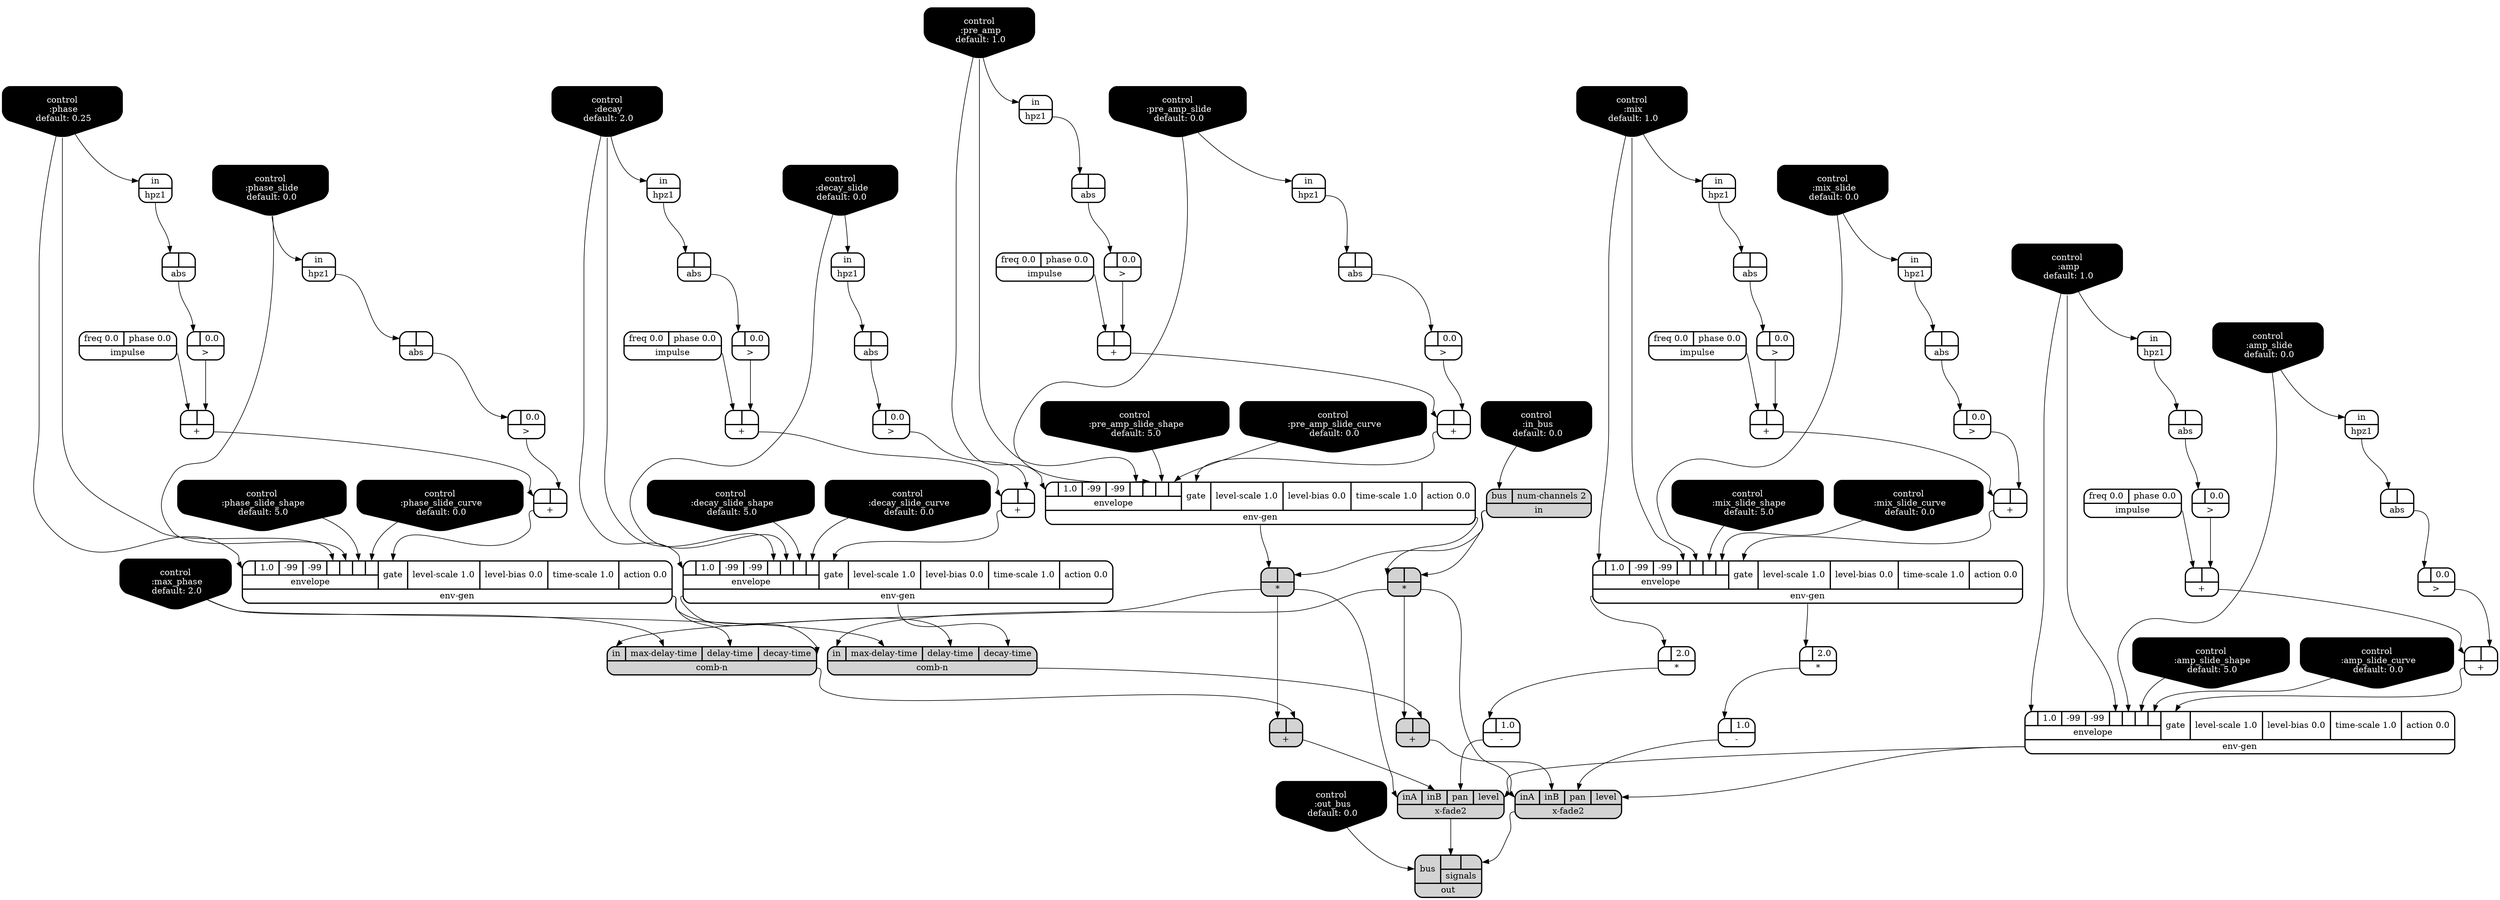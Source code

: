digraph synthdef {
34 [label = "{{ <a> |<b> } |<__UG_NAME__>* }" style="filled, bold, rounded"  shape=record rankdir=LR];
67 [label = "{{ <a> |<b> 2.0} |<__UG_NAME__>* }" style="bold, rounded" shape=record rankdir=LR];
80 [label = "{{ <a> |<b> } |<__UG_NAME__>* }" style="filled, bold, rounded"  shape=record rankdir=LR];
83 [label = "{{ <a> |<b> 2.0} |<__UG_NAME__>* }" style="bold, rounded" shape=record rankdir=LR];
30 [label = "{{ <a> |<b> } |<__UG_NAME__>+ }" style="bold, rounded" shape=record rankdir=LR];
31 [label = "{{ <a> |<b> } |<__UG_NAME__>+ }" style="bold, rounded" shape=record rankdir=LR];
39 [label = "{{ <a> |<b> } |<__UG_NAME__>+ }" style="bold, rounded" shape=record rankdir=LR];
43 [label = "{{ <a> |<b> } |<__UG_NAME__>+ }" style="bold, rounded" shape=record rankdir=LR];
49 [label = "{{ <a> |<b> } |<__UG_NAME__>+ }" style="bold, rounded" shape=record rankdir=LR];
53 [label = "{{ <a> |<b> } |<__UG_NAME__>+ }" style="bold, rounded" shape=record rankdir=LR];
56 [label = "{{ <a> |<b> } |<__UG_NAME__>+ }" style="filled, bold, rounded"  shape=record rankdir=LR];
61 [label = "{{ <a> |<b> } |<__UG_NAME__>+ }" style="bold, rounded" shape=record rankdir=LR];
65 [label = "{{ <a> |<b> } |<__UG_NAME__>+ }" style="bold, rounded" shape=record rankdir=LR];
73 [label = "{{ <a> |<b> } |<__UG_NAME__>+ }" style="bold, rounded" shape=record rankdir=LR];
77 [label = "{{ <a> |<b> } |<__UG_NAME__>+ }" style="bold, rounded" shape=record rankdir=LR];
82 [label = "{{ <a> |<b> } |<__UG_NAME__>+ }" style="filled, bold, rounded"  shape=record rankdir=LR];
68 [label = "{{ <a> |<b> 1.0} |<__UG_NAME__>- }" style="bold, rounded" shape=record rankdir=LR];
84 [label = "{{ <a> |<b> 1.0} |<__UG_NAME__>- }" style="bold, rounded" shape=record rankdir=LR];
25 [label = "{{ <a> |<b> 0.0} |<__UG_NAME__>\> }" style="bold, rounded" shape=record rankdir=LR];
29 [label = "{{ <a> |<b> 0.0} |<__UG_NAME__>\> }" style="bold, rounded" shape=record rankdir=LR];
38 [label = "{{ <a> |<b> 0.0} |<__UG_NAME__>\> }" style="bold, rounded" shape=record rankdir=LR];
42 [label = "{{ <a> |<b> 0.0} |<__UG_NAME__>\> }" style="bold, rounded" shape=record rankdir=LR];
48 [label = "{{ <a> |<b> 0.0} |<__UG_NAME__>\> }" style="bold, rounded" shape=record rankdir=LR];
52 [label = "{{ <a> |<b> 0.0} |<__UG_NAME__>\> }" style="bold, rounded" shape=record rankdir=LR];
60 [label = "{{ <a> |<b> 0.0} |<__UG_NAME__>\> }" style="bold, rounded" shape=record rankdir=LR];
64 [label = "{{ <a> |<b> 0.0} |<__UG_NAME__>\> }" style="bold, rounded" shape=record rankdir=LR];
72 [label = "{{ <a> |<b> 0.0} |<__UG_NAME__>\> }" style="bold, rounded" shape=record rankdir=LR];
76 [label = "{{ <a> |<b> 0.0} |<__UG_NAME__>\> }" style="bold, rounded" shape=record rankdir=LR];
24 [label = "{{ <a> |<b> } |<__UG_NAME__>abs }" style="bold, rounded" shape=record rankdir=LR];
28 [label = "{{ <a> |<b> } |<__UG_NAME__>abs }" style="bold, rounded" shape=record rankdir=LR];
37 [label = "{{ <a> |<b> } |<__UG_NAME__>abs }" style="bold, rounded" shape=record rankdir=LR];
41 [label = "{{ <a> |<b> } |<__UG_NAME__>abs }" style="bold, rounded" shape=record rankdir=LR];
47 [label = "{{ <a> |<b> } |<__UG_NAME__>abs }" style="bold, rounded" shape=record rankdir=LR];
51 [label = "{{ <a> |<b> } |<__UG_NAME__>abs }" style="bold, rounded" shape=record rankdir=LR];
59 [label = "{{ <a> |<b> } |<__UG_NAME__>abs }" style="bold, rounded" shape=record rankdir=LR];
63 [label = "{{ <a> |<b> } |<__UG_NAME__>abs }" style="bold, rounded" shape=record rankdir=LR];
71 [label = "{{ <a> |<b> } |<__UG_NAME__>abs }" style="bold, rounded" shape=record rankdir=LR];
75 [label = "{{ <a> |<b> } |<__UG_NAME__>abs }" style="bold, rounded" shape=record rankdir=LR];
55 [label = "{{ <in> in|<max____delay____time> max-delay-time|<delay____time> delay-time|<decay____time> decay-time} |<__UG_NAME__>comb-n }" style="filled, bold, rounded"  shape=record rankdir=LR];
81 [label = "{{ <in> in|<max____delay____time> max-delay-time|<delay____time> delay-time|<decay____time> decay-time} |<__UG_NAME__>comb-n }" style="filled, bold, rounded"  shape=record rankdir=LR];
0 [label = "control
 :amp
 default: 1.0" shape=invhouse style="rounded, filled, bold" fillcolor=black fontcolor=white ]; 
1 [label = "control
 :amp_slide
 default: 0.0" shape=invhouse style="rounded, filled, bold" fillcolor=black fontcolor=white ]; 
2 [label = "control
 :amp_slide_shape
 default: 5.0" shape=invhouse style="rounded, filled, bold" fillcolor=black fontcolor=white ]; 
3 [label = "control
 :amp_slide_curve
 default: 0.0" shape=invhouse style="rounded, filled, bold" fillcolor=black fontcolor=white ]; 
4 [label = "control
 :mix
 default: 1.0" shape=invhouse style="rounded, filled, bold" fillcolor=black fontcolor=white ]; 
5 [label = "control
 :mix_slide
 default: 0.0" shape=invhouse style="rounded, filled, bold" fillcolor=black fontcolor=white ]; 
6 [label = "control
 :mix_slide_shape
 default: 5.0" shape=invhouse style="rounded, filled, bold" fillcolor=black fontcolor=white ]; 
7 [label = "control
 :mix_slide_curve
 default: 0.0" shape=invhouse style="rounded, filled, bold" fillcolor=black fontcolor=white ]; 
8 [label = "control
 :pre_amp
 default: 1.0" shape=invhouse style="rounded, filled, bold" fillcolor=black fontcolor=white ]; 
9 [label = "control
 :pre_amp_slide
 default: 0.0" shape=invhouse style="rounded, filled, bold" fillcolor=black fontcolor=white ]; 
10 [label = "control
 :pre_amp_slide_shape
 default: 5.0" shape=invhouse style="rounded, filled, bold" fillcolor=black fontcolor=white ]; 
11 [label = "control
 :pre_amp_slide_curve
 default: 0.0" shape=invhouse style="rounded, filled, bold" fillcolor=black fontcolor=white ]; 
12 [label = "control
 :phase
 default: 0.25" shape=invhouse style="rounded, filled, bold" fillcolor=black fontcolor=white ]; 
13 [label = "control
 :phase_slide
 default: 0.0" shape=invhouse style="rounded, filled, bold" fillcolor=black fontcolor=white ]; 
14 [label = "control
 :phase_slide_shape
 default: 5.0" shape=invhouse style="rounded, filled, bold" fillcolor=black fontcolor=white ]; 
15 [label = "control
 :phase_slide_curve
 default: 0.0" shape=invhouse style="rounded, filled, bold" fillcolor=black fontcolor=white ]; 
16 [label = "control
 :decay
 default: 2.0" shape=invhouse style="rounded, filled, bold" fillcolor=black fontcolor=white ]; 
17 [label = "control
 :decay_slide
 default: 0.0" shape=invhouse style="rounded, filled, bold" fillcolor=black fontcolor=white ]; 
18 [label = "control
 :decay_slide_shape
 default: 5.0" shape=invhouse style="rounded, filled, bold" fillcolor=black fontcolor=white ]; 
19 [label = "control
 :decay_slide_curve
 default: 0.0" shape=invhouse style="rounded, filled, bold" fillcolor=black fontcolor=white ]; 
20 [label = "control
 :max_phase
 default: 2.0" shape=invhouse style="rounded, filled, bold" fillcolor=black fontcolor=white ]; 
21 [label = "control
 :in_bus
 default: 0.0" shape=invhouse style="rounded, filled, bold" fillcolor=black fontcolor=white ]; 
22 [label = "control
 :out_bus
 default: 0.0" shape=invhouse style="rounded, filled, bold" fillcolor=black fontcolor=white ]; 
32 [label = "{{ {{<envelope___control___0>|1.0|-99|-99|<envelope___control___4>|<envelope___control___5>|<envelope___control___6>|<envelope___control___7>}|envelope}|<gate> gate|<level____scale> level-scale 1.0|<level____bias> level-bias 0.0|<time____scale> time-scale 1.0|<action> action 0.0} |<__UG_NAME__>env-gen }" style="bold, rounded" shape=record rankdir=LR];
44 [label = "{{ {{<envelope___control___0>|1.0|-99|-99|<envelope___control___4>|<envelope___control___5>|<envelope___control___6>|<envelope___control___7>}|envelope}|<gate> gate|<level____scale> level-scale 1.0|<level____bias> level-bias 0.0|<time____scale> time-scale 1.0|<action> action 0.0} |<__UG_NAME__>env-gen }" style="bold, rounded" shape=record rankdir=LR];
54 [label = "{{ {{<envelope___control___0>|1.0|-99|-99|<envelope___control___4>|<envelope___control___5>|<envelope___control___6>|<envelope___control___7>}|envelope}|<gate> gate|<level____scale> level-scale 1.0|<level____bias> level-bias 0.0|<time____scale> time-scale 1.0|<action> action 0.0} |<__UG_NAME__>env-gen }" style="bold, rounded" shape=record rankdir=LR];
66 [label = "{{ {{<envelope___control___0>|1.0|-99|-99|<envelope___control___4>|<envelope___control___5>|<envelope___control___6>|<envelope___control___7>}|envelope}|<gate> gate|<level____scale> level-scale 1.0|<level____bias> level-bias 0.0|<time____scale> time-scale 1.0|<action> action 0.0} |<__UG_NAME__>env-gen }" style="bold, rounded" shape=record rankdir=LR];
78 [label = "{{ {{<envelope___control___0>|1.0|-99|-99|<envelope___control___4>|<envelope___control___5>|<envelope___control___6>|<envelope___control___7>}|envelope}|<gate> gate|<level____scale> level-scale 1.0|<level____bias> level-bias 0.0|<time____scale> time-scale 1.0|<action> action 0.0} |<__UG_NAME__>env-gen }" style="bold, rounded" shape=record rankdir=LR];
23 [label = "{{ <in> in} |<__UG_NAME__>hpz1 }" style="bold, rounded" shape=record rankdir=LR];
27 [label = "{{ <in> in} |<__UG_NAME__>hpz1 }" style="bold, rounded" shape=record rankdir=LR];
36 [label = "{{ <in> in} |<__UG_NAME__>hpz1 }" style="bold, rounded" shape=record rankdir=LR];
40 [label = "{{ <in> in} |<__UG_NAME__>hpz1 }" style="bold, rounded" shape=record rankdir=LR];
46 [label = "{{ <in> in} |<__UG_NAME__>hpz1 }" style="bold, rounded" shape=record rankdir=LR];
50 [label = "{{ <in> in} |<__UG_NAME__>hpz1 }" style="bold, rounded" shape=record rankdir=LR];
58 [label = "{{ <in> in} |<__UG_NAME__>hpz1 }" style="bold, rounded" shape=record rankdir=LR];
62 [label = "{{ <in> in} |<__UG_NAME__>hpz1 }" style="bold, rounded" shape=record rankdir=LR];
70 [label = "{{ <in> in} |<__UG_NAME__>hpz1 }" style="bold, rounded" shape=record rankdir=LR];
74 [label = "{{ <in> in} |<__UG_NAME__>hpz1 }" style="bold, rounded" shape=record rankdir=LR];
26 [label = "{{ <freq> freq 0.0|<phase> phase 0.0} |<__UG_NAME__>impulse }" style="bold, rounded" shape=record rankdir=LR];
35 [label = "{{ <freq> freq 0.0|<phase> phase 0.0} |<__UG_NAME__>impulse }" style="bold, rounded" shape=record rankdir=LR];
45 [label = "{{ <freq> freq 0.0|<phase> phase 0.0} |<__UG_NAME__>impulse }" style="bold, rounded" shape=record rankdir=LR];
57 [label = "{{ <freq> freq 0.0|<phase> phase 0.0} |<__UG_NAME__>impulse }" style="bold, rounded" shape=record rankdir=LR];
69 [label = "{{ <freq> freq 0.0|<phase> phase 0.0} |<__UG_NAME__>impulse }" style="bold, rounded" shape=record rankdir=LR];
33 [label = "{{ <bus> bus|<num____channels> num-channels 2} |<__UG_NAME__>in }" style="filled, bold, rounded"  shape=record rankdir=LR];
86 [label = "{{ <bus> bus|{{<signals___x____fade2___0>|<signals___x____fade2___1>}|signals}} |<__UG_NAME__>out }" style="filled, bold, rounded"  shape=record rankdir=LR];
79 [label = "{{ <ina> inA|<inb> inB|<pan> pan|<level> level} |<__UG_NAME__>x-fade2 }" style="filled, bold, rounded"  shape=record rankdir=LR];
85 [label = "{{ <ina> inA|<inb> inB|<pan> pan|<level> level} |<__UG_NAME__>x-fade2 }" style="filled, bold, rounded"  shape=record rankdir=LR];

33:__UG_NAME__ -> 34:b ;
32:__UG_NAME__ -> 34:a ;
66:__UG_NAME__ -> 67:a ;
33:__UG_NAME__ -> 80:b ;
32:__UG_NAME__ -> 80:a ;
66:__UG_NAME__ -> 83:a ;
29:__UG_NAME__ -> 30:b ;
26:__UG_NAME__ -> 30:a ;
25:__UG_NAME__ -> 31:b ;
30:__UG_NAME__ -> 31:a ;
38:__UG_NAME__ -> 39:b ;
35:__UG_NAME__ -> 39:a ;
42:__UG_NAME__ -> 43:b ;
39:__UG_NAME__ -> 43:a ;
48:__UG_NAME__ -> 49:b ;
45:__UG_NAME__ -> 49:a ;
52:__UG_NAME__ -> 53:b ;
49:__UG_NAME__ -> 53:a ;
55:__UG_NAME__ -> 56:b ;
34:__UG_NAME__ -> 56:a ;
60:__UG_NAME__ -> 61:b ;
57:__UG_NAME__ -> 61:a ;
64:__UG_NAME__ -> 65:b ;
61:__UG_NAME__ -> 65:a ;
72:__UG_NAME__ -> 73:b ;
69:__UG_NAME__ -> 73:a ;
76:__UG_NAME__ -> 77:b ;
73:__UG_NAME__ -> 77:a ;
81:__UG_NAME__ -> 82:b ;
80:__UG_NAME__ -> 82:a ;
67:__UG_NAME__ -> 68:a ;
83:__UG_NAME__ -> 84:a ;
24:__UG_NAME__ -> 25:a ;
28:__UG_NAME__ -> 29:a ;
37:__UG_NAME__ -> 38:a ;
41:__UG_NAME__ -> 42:a ;
47:__UG_NAME__ -> 48:a ;
51:__UG_NAME__ -> 52:a ;
59:__UG_NAME__ -> 60:a ;
63:__UG_NAME__ -> 64:a ;
71:__UG_NAME__ -> 72:a ;
75:__UG_NAME__ -> 76:a ;
23:__UG_NAME__ -> 24:a ;
27:__UG_NAME__ -> 28:a ;
36:__UG_NAME__ -> 37:a ;
40:__UG_NAME__ -> 41:a ;
46:__UG_NAME__ -> 47:a ;
50:__UG_NAME__ -> 51:a ;
58:__UG_NAME__ -> 59:a ;
62:__UG_NAME__ -> 63:a ;
70:__UG_NAME__ -> 71:a ;
74:__UG_NAME__ -> 75:a ;
54:__UG_NAME__ -> 55:decay____time ;
44:__UG_NAME__ -> 55:delay____time ;
20:__UG_NAME__ -> 55:max____delay____time ;
34:__UG_NAME__ -> 55:in ;
54:__UG_NAME__ -> 81:decay____time ;
44:__UG_NAME__ -> 81:delay____time ;
20:__UG_NAME__ -> 81:max____delay____time ;
80:__UG_NAME__ -> 81:in ;
31:__UG_NAME__ -> 32:gate ;
8:__UG_NAME__ -> 32:envelope___control___0 ;
8:__UG_NAME__ -> 32:envelope___control___4 ;
9:__UG_NAME__ -> 32:envelope___control___5 ;
10:__UG_NAME__ -> 32:envelope___control___6 ;
11:__UG_NAME__ -> 32:envelope___control___7 ;
43:__UG_NAME__ -> 44:gate ;
12:__UG_NAME__ -> 44:envelope___control___0 ;
12:__UG_NAME__ -> 44:envelope___control___4 ;
13:__UG_NAME__ -> 44:envelope___control___5 ;
14:__UG_NAME__ -> 44:envelope___control___6 ;
15:__UG_NAME__ -> 44:envelope___control___7 ;
53:__UG_NAME__ -> 54:gate ;
16:__UG_NAME__ -> 54:envelope___control___0 ;
16:__UG_NAME__ -> 54:envelope___control___4 ;
17:__UG_NAME__ -> 54:envelope___control___5 ;
18:__UG_NAME__ -> 54:envelope___control___6 ;
19:__UG_NAME__ -> 54:envelope___control___7 ;
65:__UG_NAME__ -> 66:gate ;
4:__UG_NAME__ -> 66:envelope___control___0 ;
4:__UG_NAME__ -> 66:envelope___control___4 ;
5:__UG_NAME__ -> 66:envelope___control___5 ;
6:__UG_NAME__ -> 66:envelope___control___6 ;
7:__UG_NAME__ -> 66:envelope___control___7 ;
77:__UG_NAME__ -> 78:gate ;
0:__UG_NAME__ -> 78:envelope___control___0 ;
0:__UG_NAME__ -> 78:envelope___control___4 ;
1:__UG_NAME__ -> 78:envelope___control___5 ;
2:__UG_NAME__ -> 78:envelope___control___6 ;
3:__UG_NAME__ -> 78:envelope___control___7 ;
9:__UG_NAME__ -> 23:in ;
8:__UG_NAME__ -> 27:in ;
12:__UG_NAME__ -> 36:in ;
13:__UG_NAME__ -> 40:in ;
16:__UG_NAME__ -> 46:in ;
17:__UG_NAME__ -> 50:in ;
4:__UG_NAME__ -> 58:in ;
5:__UG_NAME__ -> 62:in ;
0:__UG_NAME__ -> 70:in ;
1:__UG_NAME__ -> 74:in ;
21:__UG_NAME__ -> 33:bus ;
79:__UG_NAME__ -> 86:signals___x____fade2___0 ;
85:__UG_NAME__ -> 86:signals___x____fade2___1 ;
22:__UG_NAME__ -> 86:bus ;
78:__UG_NAME__ -> 79:level ;
68:__UG_NAME__ -> 79:pan ;
56:__UG_NAME__ -> 79:inb ;
34:__UG_NAME__ -> 79:ina ;
78:__UG_NAME__ -> 85:level ;
84:__UG_NAME__ -> 85:pan ;
82:__UG_NAME__ -> 85:inb ;
80:__UG_NAME__ -> 85:ina ;

}